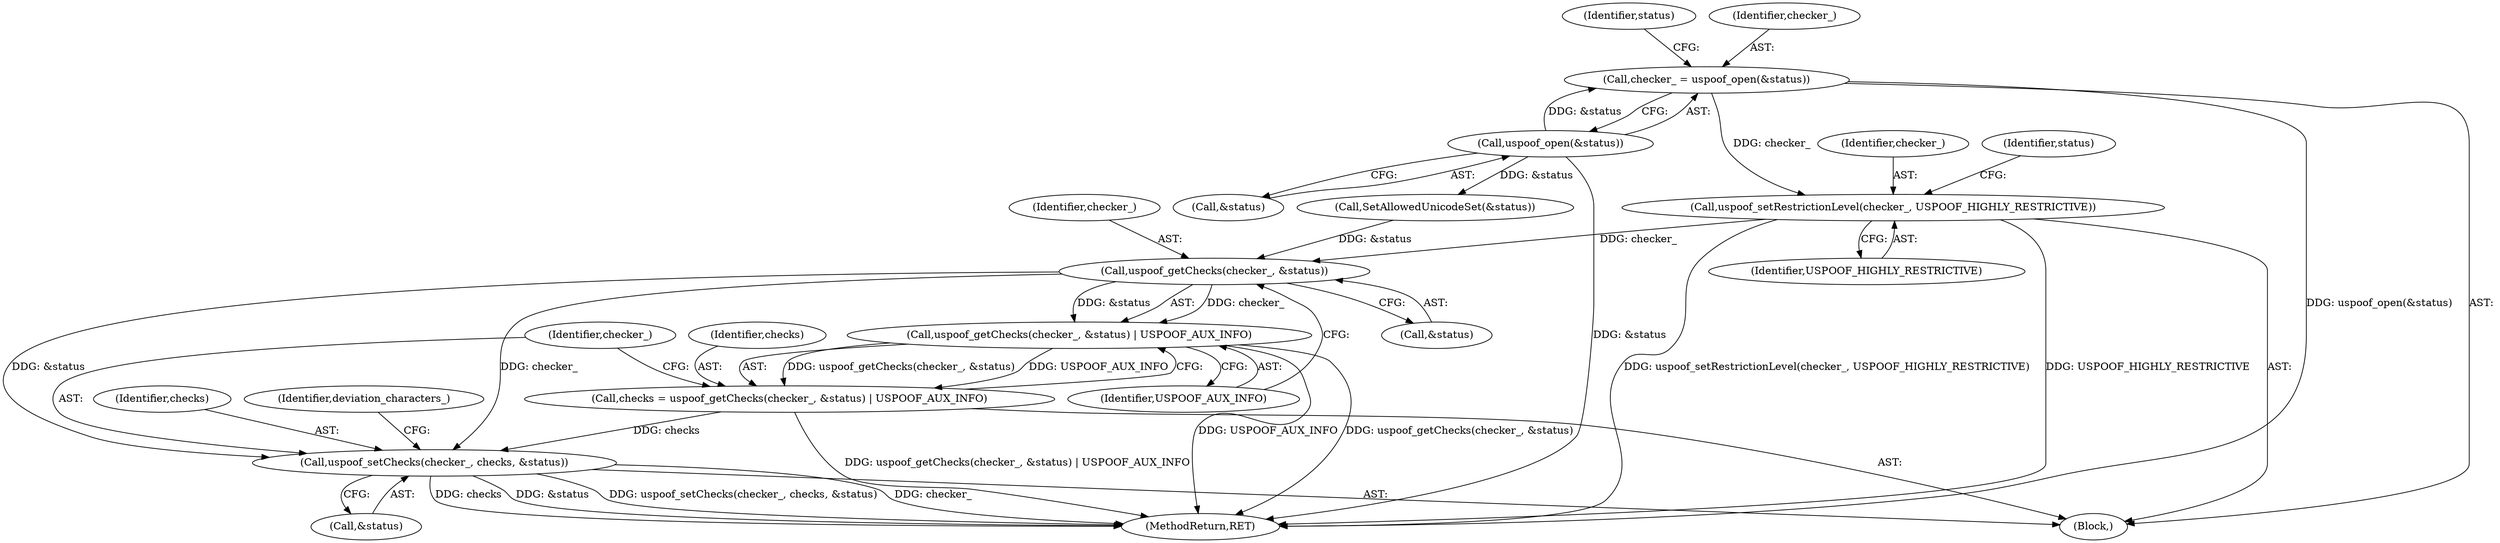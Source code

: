 digraph "0_Chrome_fe3c71592ccc6fd6f3909215e326ffc8fe0c35ce@API" {
"1000106" [label="(Call,checker_ = uspoof_open(&status))"];
"1000108" [label="(Call,uspoof_open(&status))"];
"1000119" [label="(Call,uspoof_setRestrictionLevel(checker_, USPOOF_HIGHLY_RESTRICTIVE))"];
"1000129" [label="(Call,uspoof_getChecks(checker_, &status))"];
"1000128" [label="(Call,uspoof_getChecks(checker_, &status) | USPOOF_AUX_INFO)"];
"1000126" [label="(Call,checks = uspoof_getChecks(checker_, &status) | USPOOF_AUX_INFO)"];
"1000134" [label="(Call,uspoof_setChecks(checker_, checks, &status))"];
"1000108" [label="(Call,uspoof_open(&status))"];
"1000130" [label="(Identifier,checker_)"];
"1000109" [label="(Call,&status)"];
"1000106" [label="(Call,checker_ = uspoof_open(&status))"];
"1000101" [label="(Block,)"];
"1000136" [label="(Identifier,checks)"];
"1000120" [label="(Identifier,checker_)"];
"1000127" [label="(Identifier,checks)"];
"1000119" [label="(Call,uspoof_setRestrictionLevel(checker_, USPOOF_HIGHLY_RESTRICTIVE))"];
"1000124" [label="(Identifier,status)"];
"1000133" [label="(Identifier,USPOOF_AUX_INFO)"];
"1000113" [label="(Identifier,status)"];
"1000140" [label="(Identifier,deviation_characters_)"];
"1000135" [label="(Identifier,checker_)"];
"1000129" [label="(Call,uspoof_getChecks(checker_, &status))"];
"1000137" [label="(Call,&status)"];
"1000131" [label="(Call,&status)"];
"1000128" [label="(Call,uspoof_getChecks(checker_, &status) | USPOOF_AUX_INFO)"];
"1000218" [label="(MethodReturn,RET)"];
"1000107" [label="(Identifier,checker_)"];
"1000134" [label="(Call,uspoof_setChecks(checker_, checks, &status))"];
"1000122" [label="(Call,SetAllowedUnicodeSet(&status))"];
"1000126" [label="(Call,checks = uspoof_getChecks(checker_, &status) | USPOOF_AUX_INFO)"];
"1000121" [label="(Identifier,USPOOF_HIGHLY_RESTRICTIVE)"];
"1000106" -> "1000101"  [label="AST: "];
"1000106" -> "1000108"  [label="CFG: "];
"1000107" -> "1000106"  [label="AST: "];
"1000108" -> "1000106"  [label="AST: "];
"1000113" -> "1000106"  [label="CFG: "];
"1000106" -> "1000218"  [label="DDG: uspoof_open(&status)"];
"1000108" -> "1000106"  [label="DDG: &status"];
"1000106" -> "1000119"  [label="DDG: checker_"];
"1000108" -> "1000109"  [label="CFG: "];
"1000109" -> "1000108"  [label="AST: "];
"1000108" -> "1000218"  [label="DDG: &status"];
"1000108" -> "1000122"  [label="DDG: &status"];
"1000119" -> "1000101"  [label="AST: "];
"1000119" -> "1000121"  [label="CFG: "];
"1000120" -> "1000119"  [label="AST: "];
"1000121" -> "1000119"  [label="AST: "];
"1000124" -> "1000119"  [label="CFG: "];
"1000119" -> "1000218"  [label="DDG: USPOOF_HIGHLY_RESTRICTIVE"];
"1000119" -> "1000218"  [label="DDG: uspoof_setRestrictionLevel(checker_, USPOOF_HIGHLY_RESTRICTIVE)"];
"1000119" -> "1000129"  [label="DDG: checker_"];
"1000129" -> "1000128"  [label="AST: "];
"1000129" -> "1000131"  [label="CFG: "];
"1000130" -> "1000129"  [label="AST: "];
"1000131" -> "1000129"  [label="AST: "];
"1000133" -> "1000129"  [label="CFG: "];
"1000129" -> "1000128"  [label="DDG: checker_"];
"1000129" -> "1000128"  [label="DDG: &status"];
"1000122" -> "1000129"  [label="DDG: &status"];
"1000129" -> "1000134"  [label="DDG: checker_"];
"1000129" -> "1000134"  [label="DDG: &status"];
"1000128" -> "1000126"  [label="AST: "];
"1000128" -> "1000133"  [label="CFG: "];
"1000133" -> "1000128"  [label="AST: "];
"1000126" -> "1000128"  [label="CFG: "];
"1000128" -> "1000218"  [label="DDG: uspoof_getChecks(checker_, &status)"];
"1000128" -> "1000218"  [label="DDG: USPOOF_AUX_INFO"];
"1000128" -> "1000126"  [label="DDG: uspoof_getChecks(checker_, &status)"];
"1000128" -> "1000126"  [label="DDG: USPOOF_AUX_INFO"];
"1000126" -> "1000101"  [label="AST: "];
"1000127" -> "1000126"  [label="AST: "];
"1000135" -> "1000126"  [label="CFG: "];
"1000126" -> "1000218"  [label="DDG: uspoof_getChecks(checker_, &status) | USPOOF_AUX_INFO"];
"1000126" -> "1000134"  [label="DDG: checks"];
"1000134" -> "1000101"  [label="AST: "];
"1000134" -> "1000137"  [label="CFG: "];
"1000135" -> "1000134"  [label="AST: "];
"1000136" -> "1000134"  [label="AST: "];
"1000137" -> "1000134"  [label="AST: "];
"1000140" -> "1000134"  [label="CFG: "];
"1000134" -> "1000218"  [label="DDG: uspoof_setChecks(checker_, checks, &status)"];
"1000134" -> "1000218"  [label="DDG: checker_"];
"1000134" -> "1000218"  [label="DDG: checks"];
"1000134" -> "1000218"  [label="DDG: &status"];
}
